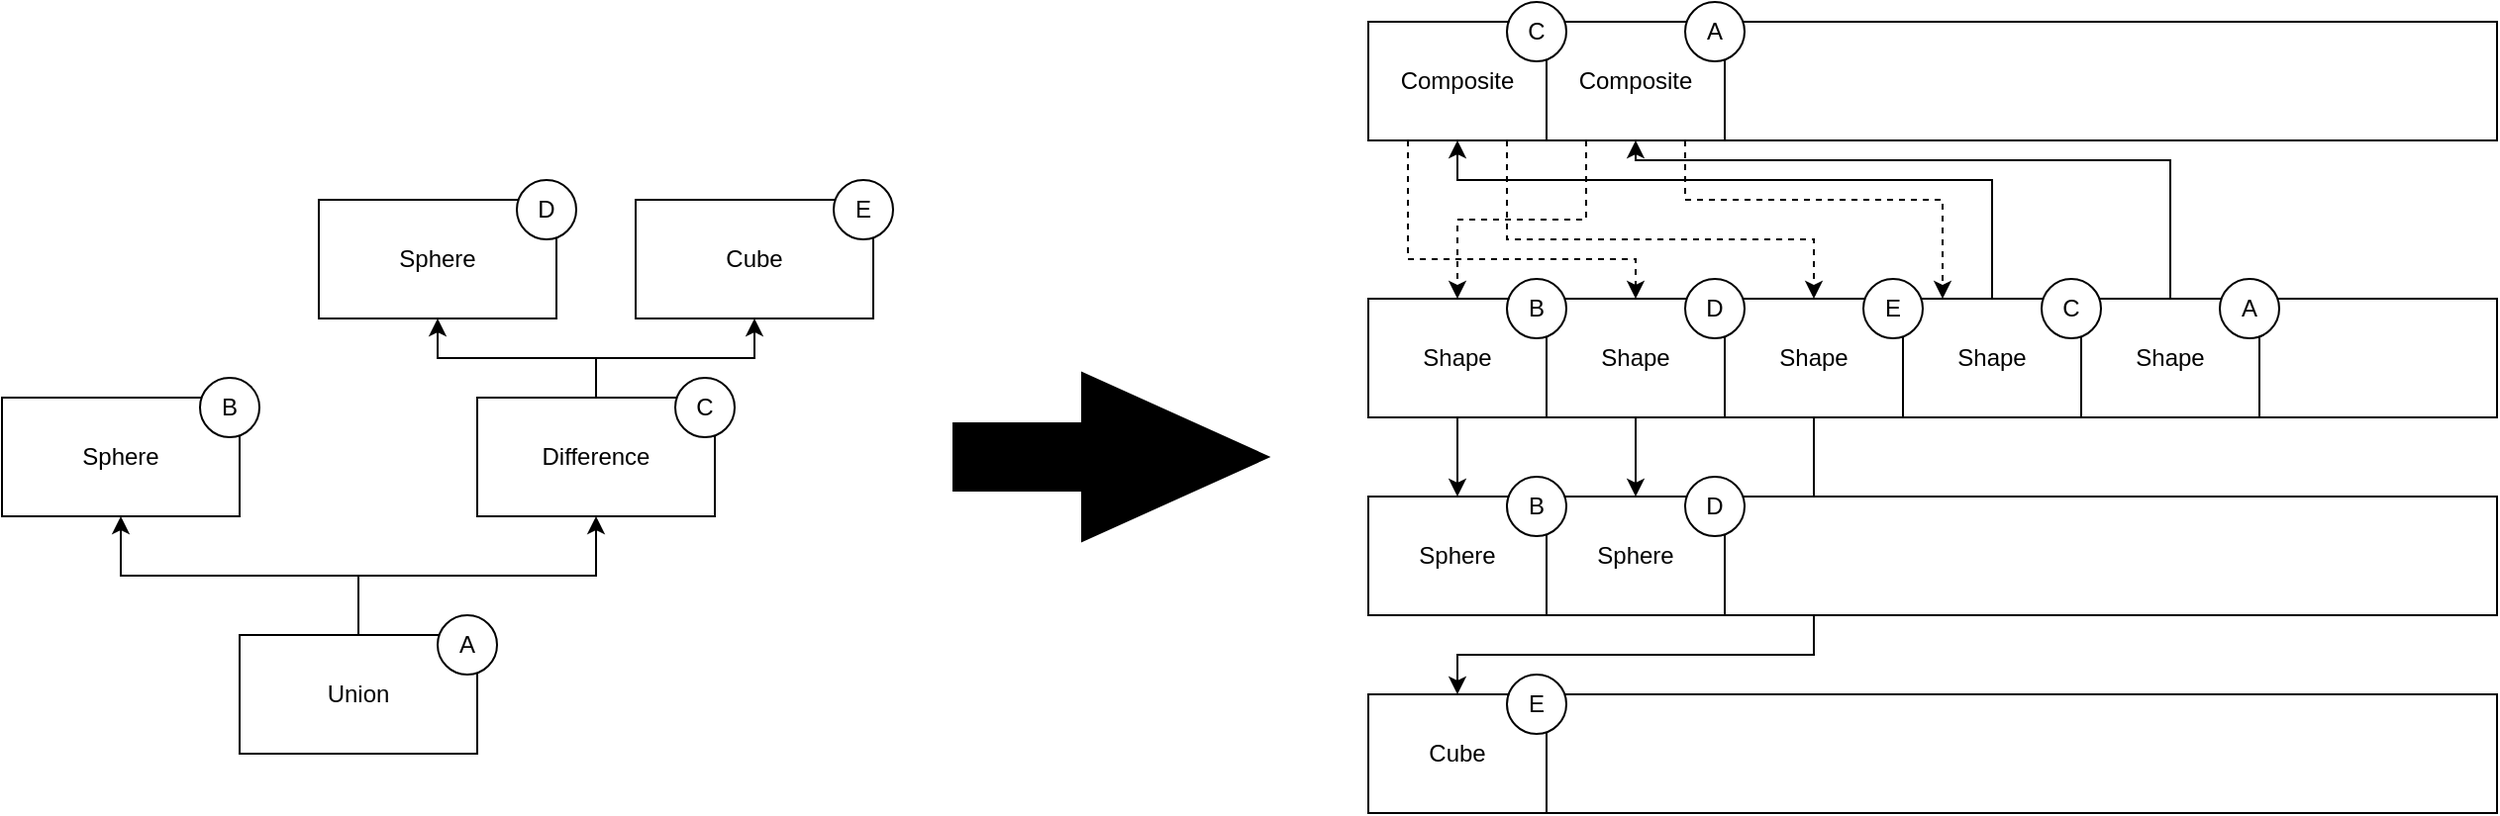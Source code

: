 <mxfile version="17.1.3" type="device"><diagram id="YRlg1n8Ni5btiAAuLVQf" name="Page-1"><mxGraphModel dx="1693" dy="436" grid="1" gridSize="10" guides="1" tooltips="1" connect="1" arrows="1" fold="1" page="1" pageScale="1" pageWidth="827" pageHeight="1169" math="0" shadow="0"><root><mxCell id="0"/><mxCell id="1" parent="0"/><mxCell id="8UgeGxsYdKOMmI3cZTg7-1" value="" style="rounded=0;whiteSpace=wrap;html=1;" vertex="1" parent="1"><mxGeometry x="80" y="200" width="570" height="60" as="geometry"/></mxCell><mxCell id="8UgeGxsYdKOMmI3cZTg7-41" style="edgeStyle=orthogonalEdgeStyle;rounded=0;orthogonalLoop=1;jettySize=auto;html=1;fillColor=#000000;" edge="1" parent="1" source="8UgeGxsYdKOMmI3cZTg7-2" target="8UgeGxsYdKOMmI3cZTg7-23"><mxGeometry relative="1" as="geometry"><Array as="points"><mxPoint x="125" y="340"/><mxPoint x="125" y="340"/></Array></mxGeometry></mxCell><mxCell id="8UgeGxsYdKOMmI3cZTg7-2" value="Shape" style="rounded=0;whiteSpace=wrap;html=1;" vertex="1" parent="1"><mxGeometry x="80" y="200" width="90" height="60" as="geometry"/></mxCell><mxCell id="8UgeGxsYdKOMmI3cZTg7-42" style="edgeStyle=orthogonalEdgeStyle;rounded=0;orthogonalLoop=1;jettySize=auto;html=1;entryX=0.5;entryY=0;entryDx=0;entryDy=0;fillColor=#000000;" edge="1" parent="1" source="8UgeGxsYdKOMmI3cZTg7-3" target="8UgeGxsYdKOMmI3cZTg7-24"><mxGeometry relative="1" as="geometry"/></mxCell><mxCell id="8UgeGxsYdKOMmI3cZTg7-3" value="Shape" style="rounded=0;whiteSpace=wrap;html=1;" vertex="1" parent="1"><mxGeometry x="170" y="200" width="90" height="60" as="geometry"/></mxCell><mxCell id="8UgeGxsYdKOMmI3cZTg7-43" style="edgeStyle=orthogonalEdgeStyle;rounded=0;orthogonalLoop=1;jettySize=auto;html=1;entryX=0.5;entryY=0;entryDx=0;entryDy=0;fillColor=#000000;" edge="1" parent="1" source="8UgeGxsYdKOMmI3cZTg7-4" target="8UgeGxsYdKOMmI3cZTg7-17"><mxGeometry relative="1" as="geometry"><Array as="points"><mxPoint x="305" y="380"/><mxPoint x="125" y="380"/></Array></mxGeometry></mxCell><mxCell id="8UgeGxsYdKOMmI3cZTg7-4" value="Shape" style="rounded=0;whiteSpace=wrap;html=1;" vertex="1" parent="1"><mxGeometry x="260" y="200" width="90" height="60" as="geometry"/></mxCell><mxCell id="8UgeGxsYdKOMmI3cZTg7-44" style="edgeStyle=orthogonalEdgeStyle;rounded=0;orthogonalLoop=1;jettySize=auto;html=1;entryX=0.5;entryY=1;entryDx=0;entryDy=0;fillColor=#000000;" edge="1" parent="1" source="8UgeGxsYdKOMmI3cZTg7-5" target="8UgeGxsYdKOMmI3cZTg7-37"><mxGeometry relative="1" as="geometry"><Array as="points"><mxPoint x="395" y="140"/><mxPoint x="125" y="140"/></Array></mxGeometry></mxCell><mxCell id="8UgeGxsYdKOMmI3cZTg7-5" value="Shape" style="rounded=0;whiteSpace=wrap;html=1;" vertex="1" parent="1"><mxGeometry x="350" y="200" width="90" height="60" as="geometry"/></mxCell><mxCell id="8UgeGxsYdKOMmI3cZTg7-6" style="edgeStyle=orthogonalEdgeStyle;rounded=0;orthogonalLoop=1;jettySize=auto;html=1;entryX=0.5;entryY=1;entryDx=0;entryDy=0;" edge="1" parent="1" source="8UgeGxsYdKOMmI3cZTg7-8" target="8UgeGxsYdKOMmI3cZTg7-12"><mxGeometry relative="1" as="geometry"/></mxCell><mxCell id="8UgeGxsYdKOMmI3cZTg7-7" style="edgeStyle=orthogonalEdgeStyle;rounded=0;orthogonalLoop=1;jettySize=auto;html=1;" edge="1" parent="1" source="8UgeGxsYdKOMmI3cZTg7-8" target="8UgeGxsYdKOMmI3cZTg7-9"><mxGeometry relative="1" as="geometry"/></mxCell><mxCell id="8UgeGxsYdKOMmI3cZTg7-8" value="Union" style="rounded=0;whiteSpace=wrap;html=1;" vertex="1" parent="1"><mxGeometry x="-490" y="370" width="120" height="60" as="geometry"/></mxCell><mxCell id="8UgeGxsYdKOMmI3cZTg7-9" value="Sphere" style="rounded=0;whiteSpace=wrap;html=1;" vertex="1" parent="1"><mxGeometry x="-610" y="250" width="120" height="60" as="geometry"/></mxCell><mxCell id="8UgeGxsYdKOMmI3cZTg7-10" style="edgeStyle=orthogonalEdgeStyle;rounded=0;orthogonalLoop=1;jettySize=auto;html=1;" edge="1" parent="1" source="8UgeGxsYdKOMmI3cZTg7-12" target="8UgeGxsYdKOMmI3cZTg7-13"><mxGeometry relative="1" as="geometry"/></mxCell><mxCell id="8UgeGxsYdKOMmI3cZTg7-11" style="edgeStyle=orthogonalEdgeStyle;rounded=0;orthogonalLoop=1;jettySize=auto;html=1;" edge="1" parent="1" source="8UgeGxsYdKOMmI3cZTg7-12" target="8UgeGxsYdKOMmI3cZTg7-14"><mxGeometry relative="1" as="geometry"/></mxCell><mxCell id="8UgeGxsYdKOMmI3cZTg7-12" value="Difference" style="rounded=0;whiteSpace=wrap;html=1;" vertex="1" parent="1"><mxGeometry x="-370" y="250" width="120" height="60" as="geometry"/></mxCell><mxCell id="8UgeGxsYdKOMmI3cZTg7-13" value="Sphere" style="rounded=0;whiteSpace=wrap;html=1;" vertex="1" parent="1"><mxGeometry x="-450" y="150" width="120" height="60" as="geometry"/></mxCell><mxCell id="8UgeGxsYdKOMmI3cZTg7-14" value="Cube" style="rounded=0;whiteSpace=wrap;html=1;" vertex="1" parent="1"><mxGeometry x="-290" y="150" width="120" height="60" as="geometry"/></mxCell><mxCell id="8UgeGxsYdKOMmI3cZTg7-15" value="" style="shape=flexArrow;endArrow=classic;html=1;rounded=0;endWidth=50;endSize=31;width=34;fillColor=#000000;" edge="1" parent="1"><mxGeometry width="50" height="50" relative="1" as="geometry"><mxPoint x="-130" y="280" as="sourcePoint"/><mxPoint x="30" y="280" as="targetPoint"/></mxGeometry></mxCell><mxCell id="8UgeGxsYdKOMmI3cZTg7-16" value="" style="rounded=0;whiteSpace=wrap;html=1;" vertex="1" parent="1"><mxGeometry x="80" y="400" width="570" height="60" as="geometry"/></mxCell><mxCell id="8UgeGxsYdKOMmI3cZTg7-17" value="Cube" style="rounded=0;whiteSpace=wrap;html=1;" vertex="1" parent="1"><mxGeometry x="80" y="400" width="90" height="60" as="geometry"/></mxCell><mxCell id="8UgeGxsYdKOMmI3cZTg7-45" style="edgeStyle=orthogonalEdgeStyle;rounded=0;orthogonalLoop=1;jettySize=auto;html=1;fillColor=#000000;" edge="1" parent="1" source="8UgeGxsYdKOMmI3cZTg7-21" target="8UgeGxsYdKOMmI3cZTg7-38"><mxGeometry relative="1" as="geometry"><Array as="points"><mxPoint x="485" y="130"/><mxPoint x="215" y="130"/></Array></mxGeometry></mxCell><mxCell id="8UgeGxsYdKOMmI3cZTg7-21" value="Shape" style="rounded=0;whiteSpace=wrap;html=1;" vertex="1" parent="1"><mxGeometry x="440" y="200" width="90" height="60" as="geometry"/></mxCell><mxCell id="8UgeGxsYdKOMmI3cZTg7-22" value="" style="rounded=0;whiteSpace=wrap;html=1;" vertex="1" parent="1"><mxGeometry x="80" y="300" width="570" height="60" as="geometry"/></mxCell><mxCell id="8UgeGxsYdKOMmI3cZTg7-23" value="Sphere" style="rounded=0;whiteSpace=wrap;html=1;" vertex="1" parent="1"><mxGeometry x="80" y="300" width="90" height="60" as="geometry"/></mxCell><mxCell id="8UgeGxsYdKOMmI3cZTg7-24" value="Sphere" style="rounded=0;whiteSpace=wrap;html=1;" vertex="1" parent="1"><mxGeometry x="170" y="300" width="90" height="60" as="geometry"/></mxCell><mxCell id="8UgeGxsYdKOMmI3cZTg7-36" value="" style="rounded=0;whiteSpace=wrap;html=1;" vertex="1" parent="1"><mxGeometry x="80" y="60" width="570" height="60" as="geometry"/></mxCell><mxCell id="8UgeGxsYdKOMmI3cZTg7-46" style="edgeStyle=orthogonalEdgeStyle;rounded=0;orthogonalLoop=1;jettySize=auto;html=1;fillColor=#000000;dashed=1;" edge="1" parent="1" source="8UgeGxsYdKOMmI3cZTg7-37" target="8UgeGxsYdKOMmI3cZTg7-3"><mxGeometry relative="1" as="geometry"><Array as="points"><mxPoint x="100" y="180"/><mxPoint x="215" y="180"/></Array></mxGeometry></mxCell><mxCell id="8UgeGxsYdKOMmI3cZTg7-47" style="edgeStyle=orthogonalEdgeStyle;rounded=0;orthogonalLoop=1;jettySize=auto;html=1;dashed=1;fillColor=#000000;" edge="1" parent="1" source="8UgeGxsYdKOMmI3cZTg7-37" target="8UgeGxsYdKOMmI3cZTg7-4"><mxGeometry relative="1" as="geometry"><Array as="points"><mxPoint x="150" y="170"/><mxPoint x="305" y="170"/></Array></mxGeometry></mxCell><mxCell id="8UgeGxsYdKOMmI3cZTg7-37" value="Composite" style="rounded=0;whiteSpace=wrap;html=1;" vertex="1" parent="1"><mxGeometry x="80" y="60" width="90" height="60" as="geometry"/></mxCell><mxCell id="8UgeGxsYdKOMmI3cZTg7-48" style="edgeStyle=orthogonalEdgeStyle;rounded=0;orthogonalLoop=1;jettySize=auto;html=1;dashed=1;fillColor=#000000;" edge="1" parent="1" source="8UgeGxsYdKOMmI3cZTg7-38" target="8UgeGxsYdKOMmI3cZTg7-2"><mxGeometry relative="1" as="geometry"><Array as="points"><mxPoint x="190" y="160"/><mxPoint x="125" y="160"/></Array></mxGeometry></mxCell><mxCell id="8UgeGxsYdKOMmI3cZTg7-49" style="edgeStyle=orthogonalEdgeStyle;rounded=0;orthogonalLoop=1;jettySize=auto;html=1;dashed=1;fillColor=#000000;" edge="1" parent="1" source="8UgeGxsYdKOMmI3cZTg7-38" target="8UgeGxsYdKOMmI3cZTg7-5"><mxGeometry relative="1" as="geometry"><Array as="points"><mxPoint x="240" y="150"/><mxPoint x="370" y="150"/></Array></mxGeometry></mxCell><mxCell id="8UgeGxsYdKOMmI3cZTg7-38" value="Composite" style="rounded=0;whiteSpace=wrap;html=1;" vertex="1" parent="1"><mxGeometry x="170" y="60" width="90" height="60" as="geometry"/></mxCell><mxCell id="8UgeGxsYdKOMmI3cZTg7-50" value="A" style="ellipse;whiteSpace=wrap;html=1;aspect=fixed;" vertex="1" parent="1"><mxGeometry x="-390" y="360" width="30" height="30" as="geometry"/></mxCell><mxCell id="8UgeGxsYdKOMmI3cZTg7-51" value="B" style="ellipse;whiteSpace=wrap;html=1;aspect=fixed;" vertex="1" parent="1"><mxGeometry x="-510" y="240" width="30" height="30" as="geometry"/></mxCell><mxCell id="8UgeGxsYdKOMmI3cZTg7-52" value="C" style="ellipse;whiteSpace=wrap;html=1;aspect=fixed;" vertex="1" parent="1"><mxGeometry x="-270" y="240" width="30" height="30" as="geometry"/></mxCell><mxCell id="8UgeGxsYdKOMmI3cZTg7-53" value="D" style="ellipse;whiteSpace=wrap;html=1;aspect=fixed;" vertex="1" parent="1"><mxGeometry x="-350" y="140" width="30" height="30" as="geometry"/></mxCell><mxCell id="8UgeGxsYdKOMmI3cZTg7-54" value="E" style="ellipse;whiteSpace=wrap;html=1;aspect=fixed;" vertex="1" parent="1"><mxGeometry x="-190" y="140" width="30" height="30" as="geometry"/></mxCell><mxCell id="8UgeGxsYdKOMmI3cZTg7-55" value="B" style="ellipse;whiteSpace=wrap;html=1;aspect=fixed;" vertex="1" parent="1"><mxGeometry x="150" y="190" width="30" height="30" as="geometry"/></mxCell><mxCell id="8UgeGxsYdKOMmI3cZTg7-56" value="D" style="ellipse;whiteSpace=wrap;html=1;aspect=fixed;" vertex="1" parent="1"><mxGeometry x="240" y="190" width="30" height="30" as="geometry"/></mxCell><mxCell id="8UgeGxsYdKOMmI3cZTg7-57" value="E" style="ellipse;whiteSpace=wrap;html=1;aspect=fixed;" vertex="1" parent="1"><mxGeometry x="330" y="190" width="30" height="30" as="geometry"/></mxCell><mxCell id="8UgeGxsYdKOMmI3cZTg7-58" value="C" style="ellipse;whiteSpace=wrap;html=1;aspect=fixed;" vertex="1" parent="1"><mxGeometry x="420" y="190" width="30" height="30" as="geometry"/></mxCell><mxCell id="8UgeGxsYdKOMmI3cZTg7-59" value="A" style="ellipse;whiteSpace=wrap;html=1;aspect=fixed;" vertex="1" parent="1"><mxGeometry x="510" y="190" width="30" height="30" as="geometry"/></mxCell><mxCell id="8UgeGxsYdKOMmI3cZTg7-60" value="A" style="ellipse;whiteSpace=wrap;html=1;aspect=fixed;" vertex="1" parent="1"><mxGeometry x="240" y="50" width="30" height="30" as="geometry"/></mxCell><mxCell id="8UgeGxsYdKOMmI3cZTg7-61" value="C" style="ellipse;whiteSpace=wrap;html=1;aspect=fixed;" vertex="1" parent="1"><mxGeometry x="150" y="50" width="30" height="30" as="geometry"/></mxCell><mxCell id="8UgeGxsYdKOMmI3cZTg7-62" value="B" style="ellipse;whiteSpace=wrap;html=1;aspect=fixed;" vertex="1" parent="1"><mxGeometry x="150" y="290" width="30" height="30" as="geometry"/></mxCell><mxCell id="8UgeGxsYdKOMmI3cZTg7-63" value="D" style="ellipse;whiteSpace=wrap;html=1;aspect=fixed;" vertex="1" parent="1"><mxGeometry x="240" y="290" width="30" height="30" as="geometry"/></mxCell><mxCell id="8UgeGxsYdKOMmI3cZTg7-64" value="E" style="ellipse;whiteSpace=wrap;html=1;aspect=fixed;" vertex="1" parent="1"><mxGeometry x="150" y="390" width="30" height="30" as="geometry"/></mxCell></root></mxGraphModel></diagram></mxfile>